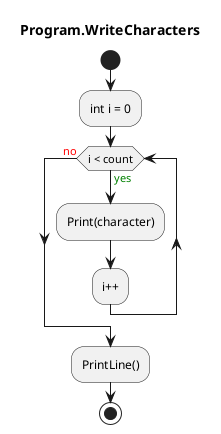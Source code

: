 @startuml Program.WriteCharacters
title Program.WriteCharacters
start
:int i = 0;
while (i < count) is (<color:green>yes)
    :Print(character);
:i++;
endwhile (<color:red>no)
:PrintLine();
stop
@enduml
